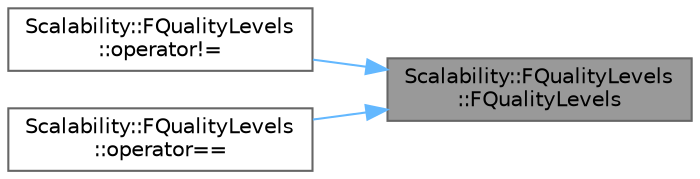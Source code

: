 digraph "Scalability::FQualityLevels::FQualityLevels"
{
 // INTERACTIVE_SVG=YES
 // LATEX_PDF_SIZE
  bgcolor="transparent";
  edge [fontname=Helvetica,fontsize=10,labelfontname=Helvetica,labelfontsize=10];
  node [fontname=Helvetica,fontsize=10,shape=box,height=0.2,width=0.4];
  rankdir="RL";
  Node1 [id="Node000001",label="Scalability::FQualityLevels\l::FQualityLevels",height=0.2,width=0.4,color="gray40", fillcolor="grey60", style="filled", fontcolor="black",tooltip=" "];
  Node1 -> Node2 [id="edge1_Node000001_Node000002",dir="back",color="steelblue1",style="solid",tooltip=" "];
  Node2 [id="Node000002",label="Scalability::FQualityLevels\l::operator!=",height=0.2,width=0.4,color="grey40", fillcolor="white", style="filled",URL="$de/de7/structScalability_1_1FQualityLevels.html#aa547f9577f03fe2557493b35fdac8bd7",tooltip=" "];
  Node1 -> Node3 [id="edge2_Node000001_Node000003",dir="back",color="steelblue1",style="solid",tooltip=" "];
  Node3 [id="Node000003",label="Scalability::FQualityLevels\l::operator==",height=0.2,width=0.4,color="grey40", fillcolor="white", style="filled",URL="$de/de7/structScalability_1_1FQualityLevels.html#add02cfda9d236aa044742c96124a65b0",tooltip=" "];
}
